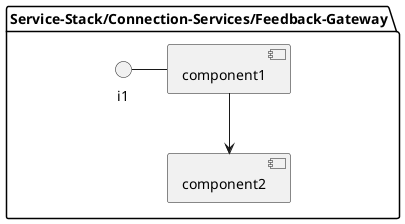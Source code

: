 @startuml

package "Service-Stack/Connection-Services/Feedback-Gateway" {
component component1
component component2
interface i1

}
i1 - component1
component1 --> component2
@enduml
